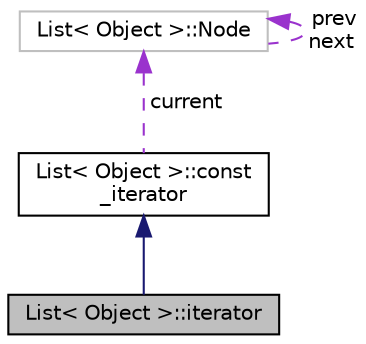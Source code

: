 digraph "List&lt; Object &gt;::iterator"
{
 // LATEX_PDF_SIZE
  edge [fontname="Helvetica",fontsize="10",labelfontname="Helvetica",labelfontsize="10"];
  node [fontname="Helvetica",fontsize="10",shape=record];
  Node1 [label="List\< Object \>::iterator",height=0.2,width=0.4,color="black", fillcolor="grey75", style="filled", fontcolor="black",tooltip=" "];
  Node2 -> Node1 [dir="back",color="midnightblue",fontsize="10",style="solid",fontname="Helvetica"];
  Node2 [label="List\< Object \>::const\l_iterator",height=0.2,width=0.4,color="black", fillcolor="white", style="filled",URL="$classList_1_1const__iterator.html",tooltip=" "];
  Node3 -> Node2 [dir="back",color="darkorchid3",fontsize="10",style="dashed",label=" current" ,fontname="Helvetica"];
  Node3 [label="List\< Object \>::Node",height=0.2,width=0.4,color="grey75", fillcolor="white", style="filled",tooltip=" "];
  Node3 -> Node3 [dir="back",color="darkorchid3",fontsize="10",style="dashed",label=" prev\nnext" ,fontname="Helvetica"];
}
